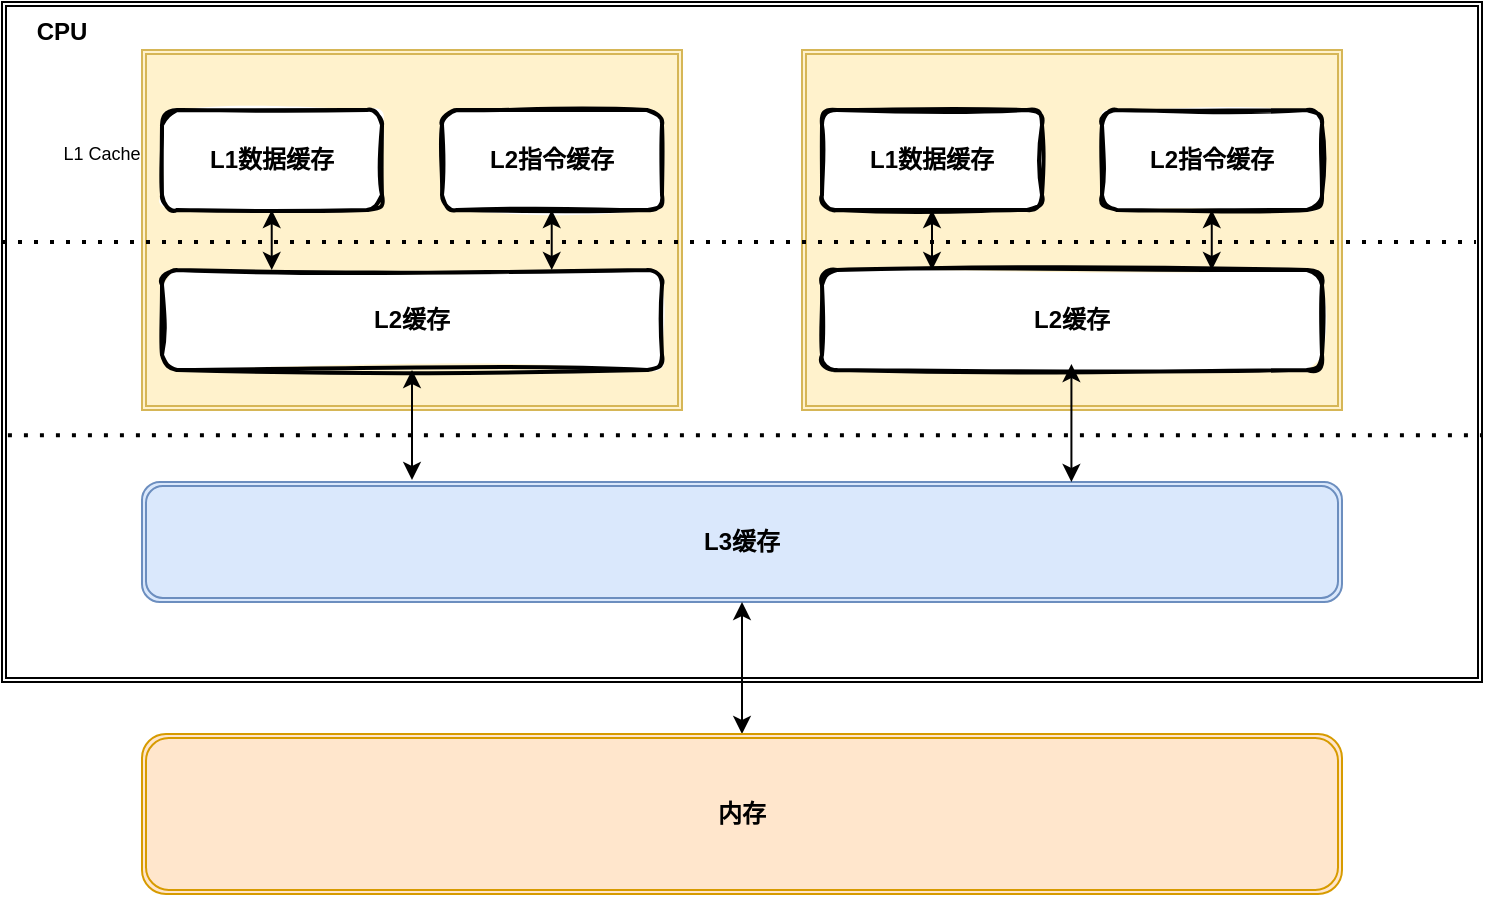 <mxfile version="24.7.16">
  <diagram name="第 1 页" id="lpruWWy49WmSXUhUTyho">
    <mxGraphModel dx="989" dy="534" grid="1" gridSize="10" guides="1" tooltips="1" connect="1" arrows="1" fold="1" page="1" pageScale="1" pageWidth="827" pageHeight="1169" math="0" shadow="0">
      <root>
        <mxCell id="0" />
        <mxCell id="1" parent="0" />
        <mxCell id="rMnTJts8HkJC7y0jb0KC-3" value="" style="shape=ext;double=1;rounded=0;whiteSpace=wrap;html=1;" vertex="1" parent="1">
          <mxGeometry x="120" y="210" width="740" height="340" as="geometry" />
        </mxCell>
        <mxCell id="rMnTJts8HkJC7y0jb0KC-7" value="&lt;b&gt;L3缓存&lt;/b&gt;" style="shape=ext;double=1;rounded=1;whiteSpace=wrap;html=1;fillColor=#dae8fc;strokeColor=#6c8ebf;" vertex="1" parent="1">
          <mxGeometry x="190" y="450" width="600" height="60" as="geometry" />
        </mxCell>
        <mxCell id="rMnTJts8HkJC7y0jb0KC-12" style="edgeStyle=orthogonalEdgeStyle;rounded=0;orthogonalLoop=1;jettySize=auto;html=1;endArrow=classic;endFill=1;startArrow=classic;startFill=1;" edge="1" parent="1" source="rMnTJts8HkJC7y0jb0KC-8" target="rMnTJts8HkJC7y0jb0KC-7">
          <mxGeometry relative="1" as="geometry" />
        </mxCell>
        <mxCell id="rMnTJts8HkJC7y0jb0KC-8" value="&lt;b&gt;内存&lt;/b&gt;" style="shape=ext;double=1;rounded=1;whiteSpace=wrap;html=1;fillColor=#ffe6cc;strokeColor=#d79b00;" vertex="1" parent="1">
          <mxGeometry x="190" y="576" width="600" height="80" as="geometry" />
        </mxCell>
        <mxCell id="rMnTJts8HkJC7y0jb0KC-10" value="" style="shape=ext;double=1;rounded=0;whiteSpace=wrap;html=1;fillColor=#fff2cc;strokeColor=#d6b656;" vertex="1" parent="1">
          <mxGeometry x="190" y="234" width="270" height="180" as="geometry" />
        </mxCell>
        <mxCell id="rMnTJts8HkJC7y0jb0KC-1" value="L1数据缓存" style="rounded=1;whiteSpace=wrap;html=1;strokeWidth=2;fillWeight=4;hachureGap=8;hachureAngle=45;sketch=1;fontStyle=1;" vertex="1" parent="1">
          <mxGeometry x="200" y="264" width="110" height="50" as="geometry" />
        </mxCell>
        <mxCell id="rMnTJts8HkJC7y0jb0KC-14" value="&lt;b&gt;L2指令缓存&lt;/b&gt;" style="rounded=1;whiteSpace=wrap;html=1;strokeWidth=2;fillWeight=4;hachureGap=8;hachureAngle=45;sketch=1;" vertex="1" parent="1">
          <mxGeometry x="340" y="264" width="110" height="50" as="geometry" />
        </mxCell>
        <mxCell id="rMnTJts8HkJC7y0jb0KC-15" value="&lt;b&gt;L2缓存&lt;/b&gt;" style="rounded=1;whiteSpace=wrap;html=1;strokeWidth=2;fillWeight=4;hachureGap=8;hachureAngle=45;sketch=1;" vertex="1" parent="1">
          <mxGeometry x="200" y="344" width="250" height="50" as="geometry" />
        </mxCell>
        <mxCell id="rMnTJts8HkJC7y0jb0KC-20" value="" style="shape=ext;double=1;rounded=0;whiteSpace=wrap;html=1;fillColor=#fff2cc;strokeColor=#d6b656;" vertex="1" parent="1">
          <mxGeometry x="520" y="234" width="270" height="180" as="geometry" />
        </mxCell>
        <mxCell id="rMnTJts8HkJC7y0jb0KC-21" value="&lt;b&gt;L1数据缓存&lt;/b&gt;" style="rounded=1;whiteSpace=wrap;html=1;strokeWidth=2;fillWeight=4;hachureGap=8;hachureAngle=45;sketch=1;" vertex="1" parent="1">
          <mxGeometry x="530" y="264" width="110" height="50" as="geometry" />
        </mxCell>
        <mxCell id="rMnTJts8HkJC7y0jb0KC-22" value="&lt;b&gt;L2指令缓存&lt;/b&gt;" style="rounded=1;whiteSpace=wrap;html=1;strokeWidth=2;fillWeight=4;hachureGap=8;hachureAngle=45;sketch=1;" vertex="1" parent="1">
          <mxGeometry x="670" y="264" width="110" height="50" as="geometry" />
        </mxCell>
        <mxCell id="rMnTJts8HkJC7y0jb0KC-23" value="&lt;b&gt;L2缓存&lt;/b&gt;" style="rounded=1;whiteSpace=wrap;html=1;strokeWidth=2;fillWeight=4;hachureGap=8;hachureAngle=45;sketch=1;" vertex="1" parent="1">
          <mxGeometry x="530" y="344" width="250" height="50" as="geometry" />
        </mxCell>
        <mxCell id="rMnTJts8HkJC7y0jb0KC-25" value="" style="endArrow=none;dashed=1;html=1;dashPattern=1 3;strokeWidth=2;rounded=0;entryX=1;entryY=0.599;entryDx=0;entryDy=0;entryPerimeter=0;exitX=0.004;exitY=0.599;exitDx=0;exitDy=0;exitPerimeter=0;" edge="1" parent="1">
          <mxGeometry width="50" height="50" relative="1" as="geometry">
            <mxPoint x="122.96" y="426.63" as="sourcePoint" />
            <mxPoint x="860.0" y="426.63" as="targetPoint" />
          </mxGeometry>
        </mxCell>
        <mxCell id="rMnTJts8HkJC7y0jb0KC-26" style="edgeStyle=orthogonalEdgeStyle;rounded=0;orthogonalLoop=1;jettySize=auto;html=1;entryX=0.225;entryY=-0.017;entryDx=0;entryDy=0;entryPerimeter=0;startArrow=classic;startFill=1;" edge="1" parent="1" source="rMnTJts8HkJC7y0jb0KC-15" target="rMnTJts8HkJC7y0jb0KC-7">
          <mxGeometry relative="1" as="geometry" />
        </mxCell>
        <mxCell id="rMnTJts8HkJC7y0jb0KC-30" style="edgeStyle=orthogonalEdgeStyle;rounded=0;orthogonalLoop=1;jettySize=auto;html=1;entryX=0.225;entryY=-0.017;entryDx=0;entryDy=0;entryPerimeter=0;startArrow=classic;startFill=1;" edge="1" parent="1">
          <mxGeometry relative="1" as="geometry">
            <mxPoint x="654.71" y="391" as="sourcePoint" />
            <mxPoint x="654.71" y="450" as="targetPoint" />
          </mxGeometry>
        </mxCell>
        <mxCell id="rMnTJts8HkJC7y0jb0KC-32" style="edgeStyle=orthogonalEdgeStyle;rounded=0;orthogonalLoop=1;jettySize=auto;html=1;entryX=0.22;entryY=0;entryDx=0;entryDy=0;entryPerimeter=0;startArrow=classic;startFill=1;" edge="1" parent="1" source="rMnTJts8HkJC7y0jb0KC-21" target="rMnTJts8HkJC7y0jb0KC-23">
          <mxGeometry relative="1" as="geometry" />
        </mxCell>
        <mxCell id="rMnTJts8HkJC7y0jb0KC-33" style="edgeStyle=orthogonalEdgeStyle;rounded=0;orthogonalLoop=1;jettySize=auto;html=1;entryX=0.22;entryY=0;entryDx=0;entryDy=0;entryPerimeter=0;startArrow=classic;startFill=1;" edge="1" parent="1">
          <mxGeometry relative="1" as="geometry">
            <mxPoint x="724.88" y="314" as="sourcePoint" />
            <mxPoint x="724.88" y="344" as="targetPoint" />
          </mxGeometry>
        </mxCell>
        <mxCell id="rMnTJts8HkJC7y0jb0KC-34" style="edgeStyle=orthogonalEdgeStyle;rounded=0;orthogonalLoop=1;jettySize=auto;html=1;entryX=0.22;entryY=0;entryDx=0;entryDy=0;entryPerimeter=0;startArrow=classic;startFill=1;" edge="1" parent="1">
          <mxGeometry relative="1" as="geometry">
            <mxPoint x="394.86" y="314" as="sourcePoint" />
            <mxPoint x="394.86" y="344" as="targetPoint" />
          </mxGeometry>
        </mxCell>
        <mxCell id="rMnTJts8HkJC7y0jb0KC-36" style="edgeStyle=orthogonalEdgeStyle;rounded=0;orthogonalLoop=1;jettySize=auto;html=1;entryX=0.22;entryY=0;entryDx=0;entryDy=0;entryPerimeter=0;startArrow=classic;startFill=1;" edge="1" parent="1">
          <mxGeometry relative="1" as="geometry">
            <mxPoint x="254.86" y="314" as="sourcePoint" />
            <mxPoint x="254.86" y="344" as="targetPoint" />
          </mxGeometry>
        </mxCell>
        <mxCell id="rMnTJts8HkJC7y0jb0KC-38" value="&lt;b&gt;CPU&lt;/b&gt;" style="text;strokeColor=none;align=center;fillColor=none;html=1;verticalAlign=middle;whiteSpace=wrap;rounded=0;" vertex="1" parent="1">
          <mxGeometry x="120" y="210" width="60" height="30" as="geometry" />
        </mxCell>
        <mxCell id="rMnTJts8HkJC7y0jb0KC-39" value="&lt;font style=&quot;font-size: 9px;&quot;&gt;L1 Cache&lt;/font&gt;" style="text;strokeColor=none;align=center;fillColor=none;html=1;verticalAlign=middle;whiteSpace=wrap;rounded=0;" vertex="1" parent="1">
          <mxGeometry x="140" y="270" width="60" height="30" as="geometry" />
        </mxCell>
        <mxCell id="rMnTJts8HkJC7y0jb0KC-42" value="" style="endArrow=none;dashed=1;html=1;dashPattern=1 3;strokeWidth=2;rounded=0;entryX=1;entryY=0.599;entryDx=0;entryDy=0;entryPerimeter=0;exitX=0.004;exitY=0.599;exitDx=0;exitDy=0;exitPerimeter=0;" edge="1" parent="1">
          <mxGeometry width="50" height="50" relative="1" as="geometry">
            <mxPoint x="120" y="330" as="sourcePoint" />
            <mxPoint x="857" y="330" as="targetPoint" />
          </mxGeometry>
        </mxCell>
      </root>
    </mxGraphModel>
  </diagram>
</mxfile>
